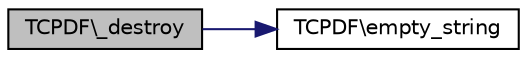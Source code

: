 digraph G
{
  edge [fontname="Helvetica",fontsize="10",labelfontname="Helvetica",labelfontsize="10"];
  node [fontname="Helvetica",fontsize="10",shape=record];
  rankdir="LR";
  Node1 [label="TCPDF\\_destroy",height=0.2,width=0.4,color="black", fillcolor="grey75", style="filled" fontcolor="black"];
  Node1 -> Node2 [color="midnightblue",fontsize="10",style="solid",fontname="Helvetica"];
  Node2 [label="TCPDF\\empty_string",height=0.2,width=0.4,color="black", fillcolor="white", style="filled",URL="$classTCPDF.html#a681e9cc13fa324d8e538a5873f3990c2",tooltip="Determine whether a string is empty."];
}
